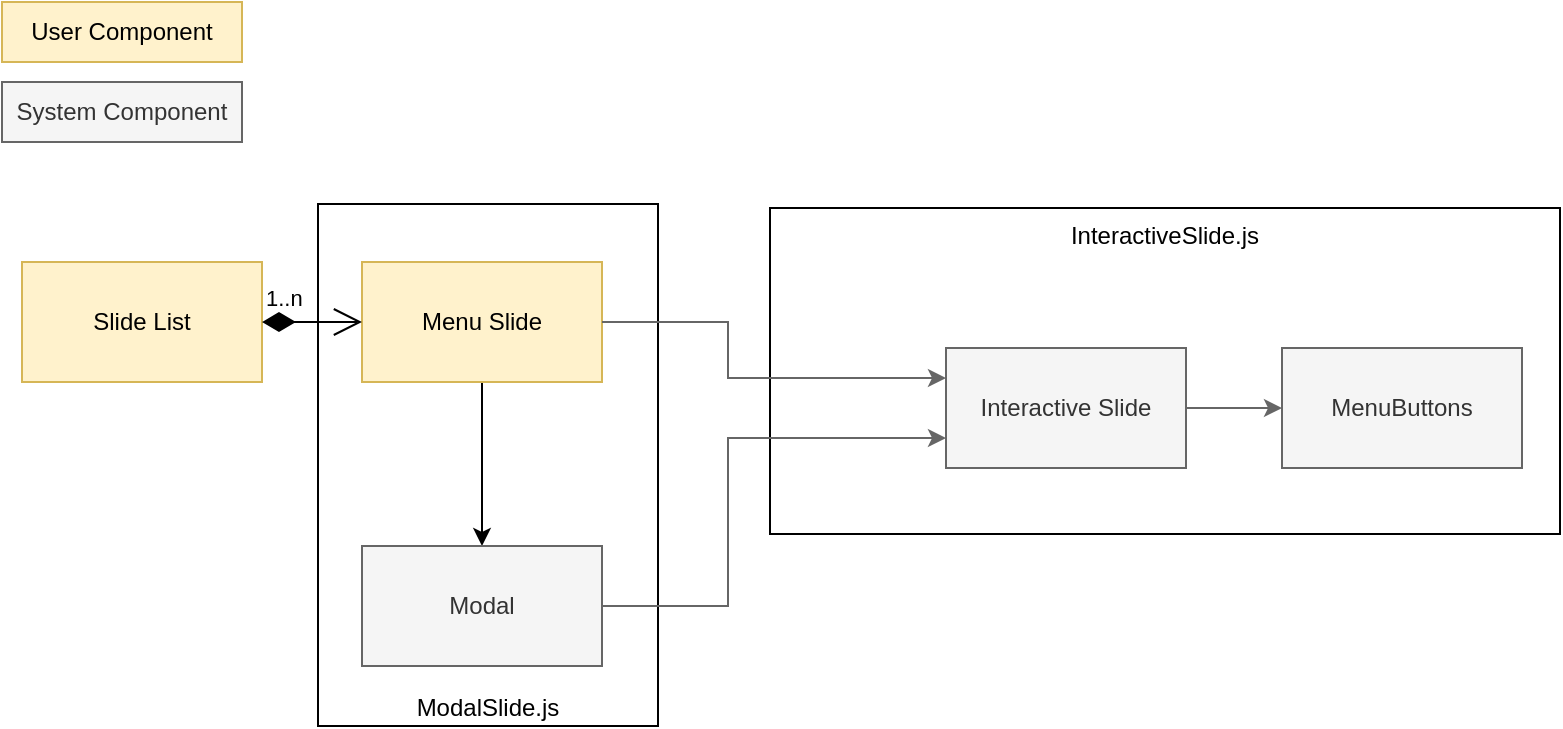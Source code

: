 <mxfile>
    <diagram id="l267sjhBJaUG5aCzY53v" name="Page-1">
        <mxGraphModel dx="1614" dy="790" grid="0" gridSize="10" guides="1" tooltips="1" connect="1" arrows="1" fold="1" page="1" pageScale="1" pageWidth="1169" pageHeight="827" background="#ffffff" math="0" shadow="0">
            <root>
                <mxCell id="0"/>
                <mxCell id="1" parent="0"/>
                <mxCell id="5" value="ModalSlide.js" style="rounded=0;whiteSpace=wrap;html=1;fontColor=#000000;fillColor=none;strokeColor=#000000;verticalAlign=bottom;" parent="1" vertex="1">
                    <mxGeometry x="178" y="111" width="170" height="261" as="geometry"/>
                </mxCell>
                <mxCell id="4" value="InteractiveSlide.js" style="rounded=0;whiteSpace=wrap;html=1;fontColor=#000000;fillColor=none;strokeColor=#000000;verticalAlign=top;" parent="1" vertex="1">
                    <mxGeometry x="404" y="113" width="395" height="163" as="geometry"/>
                </mxCell>
                <mxCell id="gjPUnmgcmS56ATMzqNzC-2" value="Slide List" style="rounded=0;whiteSpace=wrap;html=1;fillColor=#fff2cc;strokeColor=#d6b656;fontColor=#000000;" parent="1" vertex="1">
                    <mxGeometry x="30" y="140" width="120" height="60" as="geometry"/>
                </mxCell>
                <mxCell id="gjPUnmgcmS56ATMzqNzC-15" style="edgeStyle=orthogonalEdgeStyle;rounded=0;orthogonalLoop=1;jettySize=auto;html=1;exitX=0.5;exitY=1;exitDx=0;exitDy=0;entryX=0.5;entryY=0;entryDx=0;entryDy=0;fontColor=#000000;strokeColor=#000000;" parent="1" source="gjPUnmgcmS56ATMzqNzC-3" target="gjPUnmgcmS56ATMzqNzC-12" edge="1">
                    <mxGeometry relative="1" as="geometry"/>
                </mxCell>
                <mxCell id="gjPUnmgcmS56ATMzqNzC-3" value="Menu Slide" style="rounded=0;whiteSpace=wrap;html=1;fillColor=#fff2cc;strokeColor=#d6b656;fontColor=#000000;" parent="1" vertex="1">
                    <mxGeometry x="200" y="140" width="120" height="60" as="geometry"/>
                </mxCell>
                <mxCell id="gjPUnmgcmS56ATMzqNzC-4" value="&lt;span style=&quot;background-color: rgb(255 , 255 , 255)&quot;&gt;1..n&lt;/span&gt;" style="endArrow=open;html=1;endSize=12;startArrow=diamondThin;startSize=14;startFill=1;edgeStyle=orthogonalEdgeStyle;align=left;verticalAlign=bottom;rounded=0;fontColor=#000000;strokeColor=#000000;" parent="1" source="gjPUnmgcmS56ATMzqNzC-2" target="gjPUnmgcmS56ATMzqNzC-3" edge="1">
                    <mxGeometry x="-1" y="3" relative="1" as="geometry">
                        <mxPoint x="240" y="470" as="sourcePoint"/>
                        <mxPoint x="400" y="470" as="targetPoint"/>
                    </mxGeometry>
                </mxCell>
                <mxCell id="6" style="edgeStyle=none;html=1;exitX=0;exitY=0.25;exitDx=0;exitDy=0;" edge="1" parent="1" source="gjPUnmgcmS56ATMzqNzC-5">
                    <mxGeometry relative="1" as="geometry">
                        <mxPoint x="600" y="204" as="targetPoint"/>
                    </mxGeometry>
                </mxCell>
                <mxCell id="gjPUnmgcmS56ATMzqNzC-5" value="Interactive Slide" style="rounded=0;whiteSpace=wrap;html=1;fontColor=#333333;fillColor=#f5f5f5;strokeColor=#666666;" parent="1" vertex="1">
                    <mxGeometry x="492" y="183" width="120" height="60" as="geometry"/>
                </mxCell>
                <mxCell id="gjPUnmgcmS56ATMzqNzC-9" value="MenuButtons" style="rounded=0;whiteSpace=wrap;html=1;fontColor=#333333;fillColor=#f5f5f5;strokeColor=#666666;" parent="1" vertex="1">
                    <mxGeometry x="660" y="183" width="120" height="60" as="geometry"/>
                </mxCell>
                <mxCell id="gjPUnmgcmS56ATMzqNzC-16" style="edgeStyle=orthogonalEdgeStyle;rounded=0;orthogonalLoop=1;jettySize=auto;html=1;exitX=1;exitY=0.5;exitDx=0;exitDy=0;entryX=0;entryY=0.25;entryDx=0;entryDy=0;fontColor=#000000;fillColor=#f5f5f5;strokeColor=#666666;" parent="1" source="gjPUnmgcmS56ATMzqNzC-3" target="gjPUnmgcmS56ATMzqNzC-5" edge="1">
                    <mxGeometry relative="1" as="geometry">
                        <Array as="points">
                            <mxPoint x="383" y="170"/>
                            <mxPoint x="383" y="198"/>
                        </Array>
                    </mxGeometry>
                </mxCell>
                <mxCell id="gjPUnmgcmS56ATMzqNzC-18" style="edgeStyle=orthogonalEdgeStyle;rounded=0;orthogonalLoop=1;jettySize=auto;html=1;entryX=0;entryY=0.5;entryDx=0;entryDy=0;fontColor=#000000;fillColor=#f5f5f5;strokeColor=#666666;" parent="1" source="gjPUnmgcmS56ATMzqNzC-5" target="gjPUnmgcmS56ATMzqNzC-9" edge="1">
                    <mxGeometry relative="1" as="geometry">
                        <mxPoint x="500" y="155" as="sourcePoint"/>
                    </mxGeometry>
                </mxCell>
                <mxCell id="gjPUnmgcmS56ATMzqNzC-17" style="edgeStyle=orthogonalEdgeStyle;rounded=0;orthogonalLoop=1;jettySize=auto;html=1;exitX=1;exitY=0.5;exitDx=0;exitDy=0;entryX=0;entryY=0.75;entryDx=0;entryDy=0;fontColor=#000000;fillColor=#f5f5f5;strokeColor=#666666;" parent="1" source="gjPUnmgcmS56ATMzqNzC-12" target="gjPUnmgcmS56ATMzqNzC-5" edge="1">
                    <mxGeometry relative="1" as="geometry">
                        <Array as="points">
                            <mxPoint x="383" y="312"/>
                            <mxPoint x="383" y="228"/>
                        </Array>
                    </mxGeometry>
                </mxCell>
                <mxCell id="gjPUnmgcmS56ATMzqNzC-12" value="Modal" style="rounded=0;whiteSpace=wrap;html=1;fontColor=#333333;fillColor=#f5f5f5;strokeColor=#666666;" parent="1" vertex="1">
                    <mxGeometry x="200" y="282" width="120" height="60" as="geometry"/>
                </mxCell>
                <mxCell id="gjPUnmgcmS56ATMzqNzC-21" value="User Component" style="rounded=0;whiteSpace=wrap;html=1;fillColor=#fff2cc;strokeColor=#d6b656;fontColor=#000000;" parent="1" vertex="1">
                    <mxGeometry x="20" y="10" width="120" height="30" as="geometry"/>
                </mxCell>
                <mxCell id="gjPUnmgcmS56ATMzqNzC-22" value="System Component" style="rounded=0;whiteSpace=wrap;html=1;fontColor=#333333;fillColor=#f5f5f5;strokeColor=#666666;" parent="1" vertex="1">
                    <mxGeometry x="20" y="50" width="120" height="30" as="geometry"/>
                </mxCell>
            </root>
        </mxGraphModel>
    </diagram>
</mxfile>